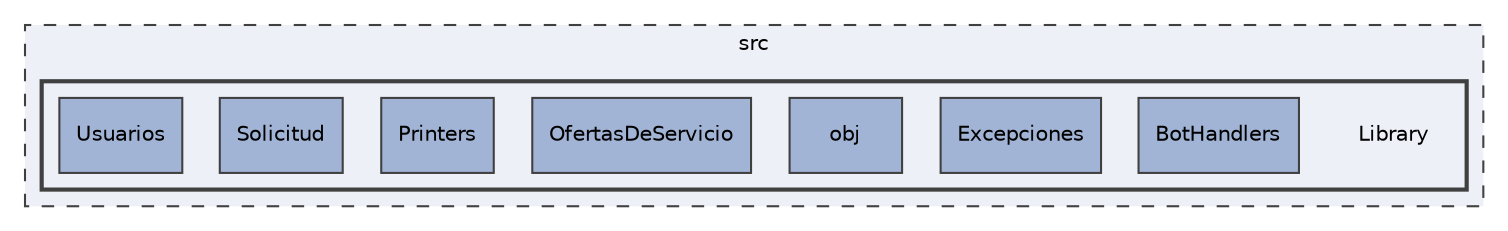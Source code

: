 digraph "/mnt/c/Users/Bastet/Projects/WinProgramacion2/pii_2022_2_equipo_21/src/Library"
{
 // INTERACTIVE_SVG=YES
 // LATEX_PDF_SIZE
  edge [fontname="Helvetica",fontsize="10",labelfontname="Helvetica",labelfontsize="10"];
  node [fontname="Helvetica",fontsize="10",shape=record];
  compound=true
  subgraph clusterdir_68267d1309a1af8e8297ef4c3efbcdba {
    graph [ bgcolor="#edf0f7", pencolor="grey25", style="filled,dashed,", label="src", fontname="Helvetica", fontsize="10", URL="dir_68267d1309a1af8e8297ef4c3efbcdba.html"]
  subgraph clusterdir_f741251061e5c7c7ed48ab45c3348f11 {
    graph [ bgcolor="#edf0f7", pencolor="grey25", style="filled,bold,", label="", fontname="Helvetica", fontsize="10", URL="dir_f741251061e5c7c7ed48ab45c3348f11.html"]
    dir_f741251061e5c7c7ed48ab45c3348f11 [shape=plaintext, label="Library"];
  dir_715004a672e71e5c1ede9cd73515afb5 [shape=box, label="BotHandlers", style="filled,", fillcolor="#a2b4d6", color="grey25", URL="dir_715004a672e71e5c1ede9cd73515afb5.html"];
  dir_3be738f0249d70895e6577cd69c6ea1a [shape=box, label="Excepciones", style="filled,", fillcolor="#a2b4d6", color="grey25", URL="dir_3be738f0249d70895e6577cd69c6ea1a.html"];
  dir_489a34f874ee199237b4241587f8b6f5 [shape=box, label="obj", style="filled,", fillcolor="#a2b4d6", color="grey25", URL="dir_489a34f874ee199237b4241587f8b6f5.html"];
  dir_4c822dd4fb50cc2f095e722487a73287 [shape=box, label="OfertasDeServicio", style="filled,", fillcolor="#a2b4d6", color="grey25", URL="dir_4c822dd4fb50cc2f095e722487a73287.html"];
  dir_904be79bcfaa9d003cfb0105c4e992c0 [shape=box, label="Printers", style="filled,", fillcolor="#a2b4d6", color="grey25", URL="dir_904be79bcfaa9d003cfb0105c4e992c0.html"];
  dir_a22383398612a44f9393e00bb3faf067 [shape=box, label="Solicitud", style="filled,", fillcolor="#a2b4d6", color="grey25", URL="dir_a22383398612a44f9393e00bb3faf067.html"];
  dir_4d88b21f930827c62b4a9d21c48da663 [shape=box, label="Usuarios", style="filled,", fillcolor="#a2b4d6", color="grey25", URL="dir_4d88b21f930827c62b4a9d21c48da663.html"];
  }
  }
}
